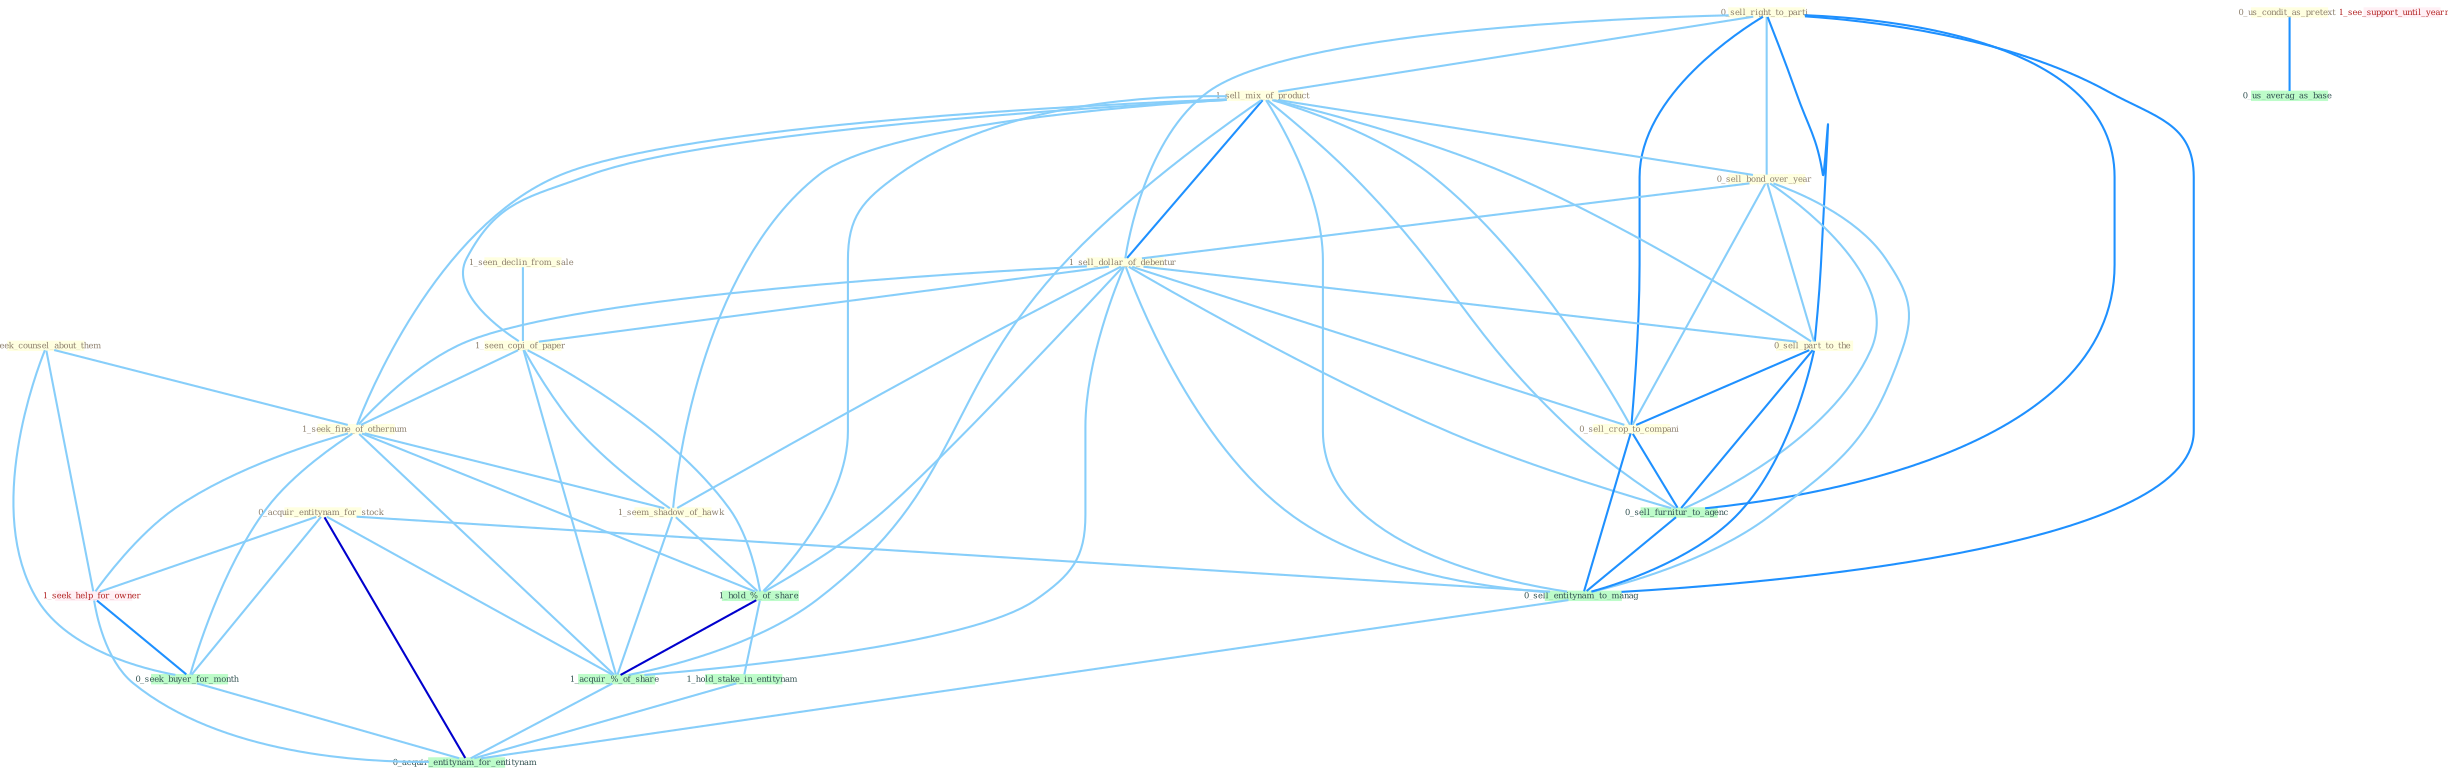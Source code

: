 Graph G{ 
    node
    [shape=polygon,style=filled,width=.5,height=.06,color="#BDFCC9",fixedsize=true,fontsize=4,
    fontcolor="#2f4f4f"];
    {node
    [color="#ffffe0", fontcolor="#8b7d6b"] "0_acquir_entitynam_for_stock " "0_sell_right_to_parti " "1_sell_mix_of_product " "0_seek_counsel_about_them " "0_sell_bond_over_year " "1_sell_dollar_of_debentur " "1_seen_declin_from_sale " "0_us_condit_as_pretext " "1_seen_copi_of_paper " "1_seek_fine_of_othernum " "0_sell_part_to_the " "0_sell_crop_to_compani " "1_seem_shadow_of_hawk "}
{node [color="#fff0f5", fontcolor="#b22222"] "1_seek_help_for_owner " "1_see_support_until_yearnum "}
edge [color="#B0E2FF"];

	"0_acquir_entitynam_for_stock " -- "1_seek_help_for_owner " [w="1", color="#87cefa" ];
	"0_acquir_entitynam_for_stock " -- "0_seek_buyer_for_month " [w="1", color="#87cefa" ];
	"0_acquir_entitynam_for_stock " -- "1_acquir_%_of_share " [w="1", color="#87cefa" ];
	"0_acquir_entitynam_for_stock " -- "0_sell_entitynam_to_manag " [w="1", color="#87cefa" ];
	"0_acquir_entitynam_for_stock " -- "0_acquir_entitynam_for_entitynam " [w="3", color="#0000cd" , len=0.6];
	"0_sell_right_to_parti " -- "1_sell_mix_of_product " [w="1", color="#87cefa" ];
	"0_sell_right_to_parti " -- "0_sell_bond_over_year " [w="1", color="#87cefa" ];
	"0_sell_right_to_parti " -- "1_sell_dollar_of_debentur " [w="1", color="#87cefa" ];
	"0_sell_right_to_parti " -- "0_sell_part_to_the " [w="2", color="#1e90ff" , len=0.8];
	"0_sell_right_to_parti " -- "0_sell_crop_to_compani " [w="2", color="#1e90ff" , len=0.8];
	"0_sell_right_to_parti " -- "0_sell_furnitur_to_agenc " [w="2", color="#1e90ff" , len=0.8];
	"0_sell_right_to_parti " -- "0_sell_entitynam_to_manag " [w="2", color="#1e90ff" , len=0.8];
	"1_sell_mix_of_product " -- "0_sell_bond_over_year " [w="1", color="#87cefa" ];
	"1_sell_mix_of_product " -- "1_sell_dollar_of_debentur " [w="2", color="#1e90ff" , len=0.8];
	"1_sell_mix_of_product " -- "1_seen_copi_of_paper " [w="1", color="#87cefa" ];
	"1_sell_mix_of_product " -- "1_seek_fine_of_othernum " [w="1", color="#87cefa" ];
	"1_sell_mix_of_product " -- "0_sell_part_to_the " [w="1", color="#87cefa" ];
	"1_sell_mix_of_product " -- "0_sell_crop_to_compani " [w="1", color="#87cefa" ];
	"1_sell_mix_of_product " -- "1_seem_shadow_of_hawk " [w="1", color="#87cefa" ];
	"1_sell_mix_of_product " -- "1_hold_%_of_share " [w="1", color="#87cefa" ];
	"1_sell_mix_of_product " -- "1_acquir_%_of_share " [w="1", color="#87cefa" ];
	"1_sell_mix_of_product " -- "0_sell_furnitur_to_agenc " [w="1", color="#87cefa" ];
	"1_sell_mix_of_product " -- "0_sell_entitynam_to_manag " [w="1", color="#87cefa" ];
	"0_seek_counsel_about_them " -- "1_seek_fine_of_othernum " [w="1", color="#87cefa" ];
	"0_seek_counsel_about_them " -- "1_seek_help_for_owner " [w="1", color="#87cefa" ];
	"0_seek_counsel_about_them " -- "0_seek_buyer_for_month " [w="1", color="#87cefa" ];
	"0_sell_bond_over_year " -- "1_sell_dollar_of_debentur " [w="1", color="#87cefa" ];
	"0_sell_bond_over_year " -- "0_sell_part_to_the " [w="1", color="#87cefa" ];
	"0_sell_bond_over_year " -- "0_sell_crop_to_compani " [w="1", color="#87cefa" ];
	"0_sell_bond_over_year " -- "0_sell_furnitur_to_agenc " [w="1", color="#87cefa" ];
	"0_sell_bond_over_year " -- "0_sell_entitynam_to_manag " [w="1", color="#87cefa" ];
	"1_sell_dollar_of_debentur " -- "1_seen_copi_of_paper " [w="1", color="#87cefa" ];
	"1_sell_dollar_of_debentur " -- "1_seek_fine_of_othernum " [w="1", color="#87cefa" ];
	"1_sell_dollar_of_debentur " -- "0_sell_part_to_the " [w="1", color="#87cefa" ];
	"1_sell_dollar_of_debentur " -- "0_sell_crop_to_compani " [w="1", color="#87cefa" ];
	"1_sell_dollar_of_debentur " -- "1_seem_shadow_of_hawk " [w="1", color="#87cefa" ];
	"1_sell_dollar_of_debentur " -- "1_hold_%_of_share " [w="1", color="#87cefa" ];
	"1_sell_dollar_of_debentur " -- "1_acquir_%_of_share " [w="1", color="#87cefa" ];
	"1_sell_dollar_of_debentur " -- "0_sell_furnitur_to_agenc " [w="1", color="#87cefa" ];
	"1_sell_dollar_of_debentur " -- "0_sell_entitynam_to_manag " [w="1", color="#87cefa" ];
	"1_seen_declin_from_sale " -- "1_seen_copi_of_paper " [w="1", color="#87cefa" ];
	"0_us_condit_as_pretext " -- "0_us_averag_as_base " [w="2", color="#1e90ff" , len=0.8];
	"1_seen_copi_of_paper " -- "1_seek_fine_of_othernum " [w="1", color="#87cefa" ];
	"1_seen_copi_of_paper " -- "1_seem_shadow_of_hawk " [w="1", color="#87cefa" ];
	"1_seen_copi_of_paper " -- "1_hold_%_of_share " [w="1", color="#87cefa" ];
	"1_seen_copi_of_paper " -- "1_acquir_%_of_share " [w="1", color="#87cefa" ];
	"1_seek_fine_of_othernum " -- "1_seem_shadow_of_hawk " [w="1", color="#87cefa" ];
	"1_seek_fine_of_othernum " -- "1_hold_%_of_share " [w="1", color="#87cefa" ];
	"1_seek_fine_of_othernum " -- "1_seek_help_for_owner " [w="1", color="#87cefa" ];
	"1_seek_fine_of_othernum " -- "0_seek_buyer_for_month " [w="1", color="#87cefa" ];
	"1_seek_fine_of_othernum " -- "1_acquir_%_of_share " [w="1", color="#87cefa" ];
	"0_sell_part_to_the " -- "0_sell_crop_to_compani " [w="2", color="#1e90ff" , len=0.8];
	"0_sell_part_to_the " -- "0_sell_furnitur_to_agenc " [w="2", color="#1e90ff" , len=0.8];
	"0_sell_part_to_the " -- "0_sell_entitynam_to_manag " [w="2", color="#1e90ff" , len=0.8];
	"0_sell_crop_to_compani " -- "0_sell_furnitur_to_agenc " [w="2", color="#1e90ff" , len=0.8];
	"0_sell_crop_to_compani " -- "0_sell_entitynam_to_manag " [w="2", color="#1e90ff" , len=0.8];
	"1_seem_shadow_of_hawk " -- "1_hold_%_of_share " [w="1", color="#87cefa" ];
	"1_seem_shadow_of_hawk " -- "1_acquir_%_of_share " [w="1", color="#87cefa" ];
	"1_hold_%_of_share " -- "1_hold_stake_in_entitynam " [w="1", color="#87cefa" ];
	"1_hold_%_of_share " -- "1_acquir_%_of_share " [w="3", color="#0000cd" , len=0.6];
	"1_hold_stake_in_entitynam " -- "0_acquir_entitynam_for_entitynam " [w="1", color="#87cefa" ];
	"1_seek_help_for_owner " -- "0_seek_buyer_for_month " [w="2", color="#1e90ff" , len=0.8];
	"1_seek_help_for_owner " -- "0_acquir_entitynam_for_entitynam " [w="1", color="#87cefa" ];
	"0_seek_buyer_for_month " -- "0_acquir_entitynam_for_entitynam " [w="1", color="#87cefa" ];
	"1_acquir_%_of_share " -- "0_acquir_entitynam_for_entitynam " [w="1", color="#87cefa" ];
	"0_sell_furnitur_to_agenc " -- "0_sell_entitynam_to_manag " [w="2", color="#1e90ff" , len=0.8];
	"0_sell_entitynam_to_manag " -- "0_acquir_entitynam_for_entitynam " [w="1", color="#87cefa" ];
}